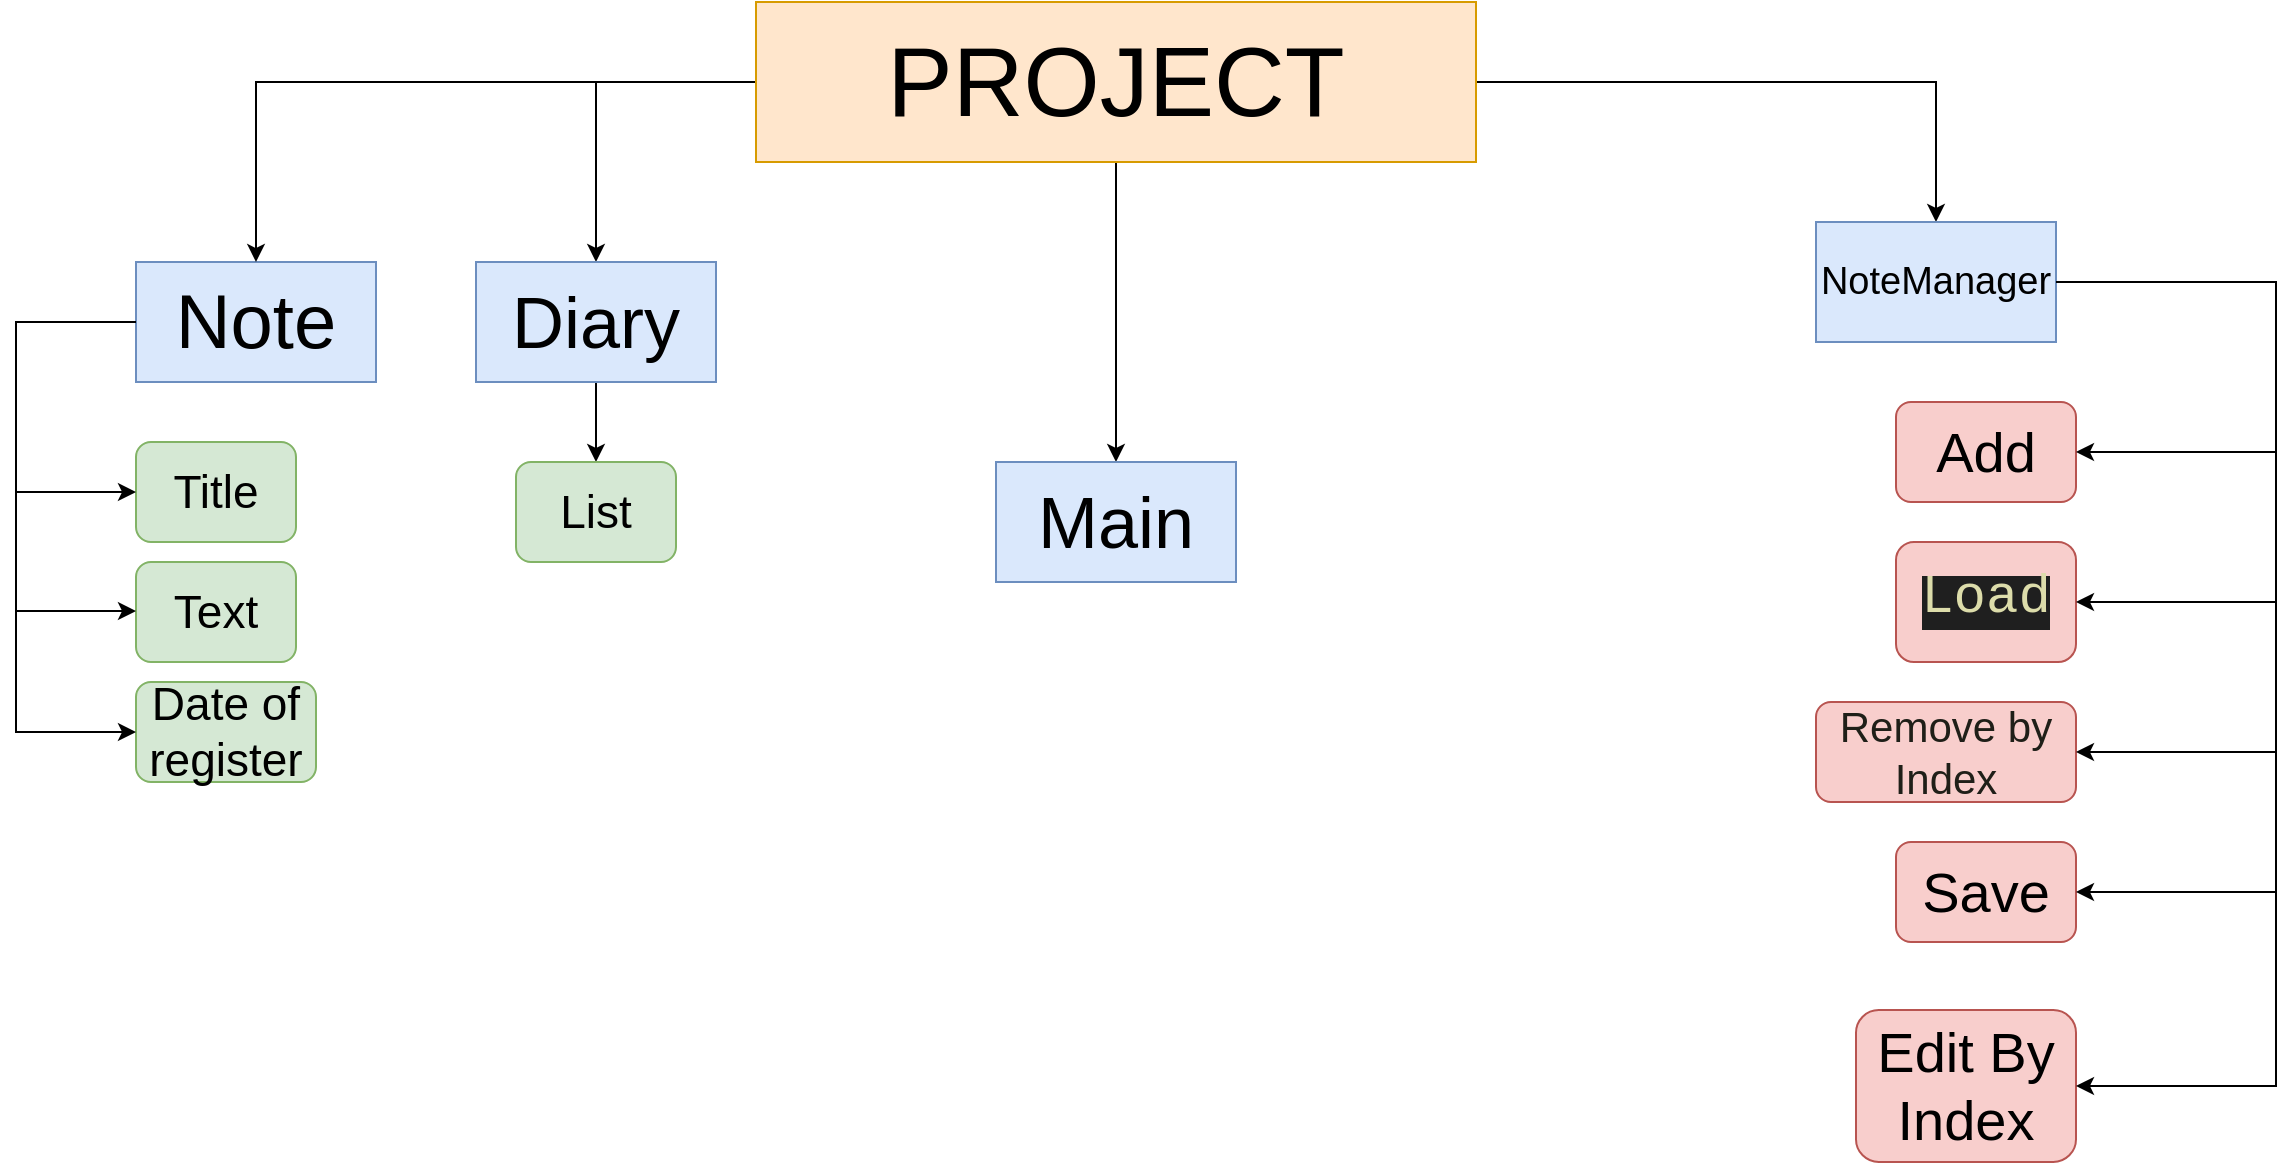 <mxfile version="24.2.1" type="device">
  <diagram name="Page-1" id="ywfIczBU01ZWZJIy362y">
    <mxGraphModel dx="2190" dy="884" grid="1" gridSize="10" guides="1" tooltips="1" connect="1" arrows="1" fold="1" page="1" pageScale="1" pageWidth="827" pageHeight="1169" math="0" shadow="0">
      <root>
        <mxCell id="0" />
        <mxCell id="1" parent="0" />
        <mxCell id="iuoKGFOXTq9gt0ygW-Gv-1" value="&lt;font style=&quot;font-size: 38px;&quot;&gt;Note&lt;/font&gt;" style="rounded=0;whiteSpace=wrap;html=1;fillColor=#dae8fc;strokeColor=#6c8ebf;" parent="1" vertex="1">
          <mxGeometry x="-110" y="210" width="120" height="60" as="geometry" />
        </mxCell>
        <mxCell id="iuoKGFOXTq9gt0ygW-Gv-3" value="&lt;font style=&quot;font-size: 23px;&quot;&gt;Title&lt;/font&gt;" style="rounded=1;whiteSpace=wrap;html=1;fillColor=#d5e8d4;strokeColor=#82b366;" parent="1" vertex="1">
          <mxGeometry x="-110" y="300" width="80" height="50" as="geometry" />
        </mxCell>
        <mxCell id="iuoKGFOXTq9gt0ygW-Gv-4" value="&lt;font style=&quot;font-size: 23px;&quot;&gt;Text&lt;/font&gt;" style="rounded=1;whiteSpace=wrap;html=1;fillColor=#d5e8d4;strokeColor=#82b366;" parent="1" vertex="1">
          <mxGeometry x="-110" y="360" width="80" height="50" as="geometry" />
        </mxCell>
        <mxCell id="iuoKGFOXTq9gt0ygW-Gv-5" value="&lt;font style=&quot;font-size: 23px;&quot;&gt;Date of register&lt;/font&gt;" style="rounded=1;whiteSpace=wrap;html=1;fillColor=#d5e8d4;strokeColor=#82b366;" parent="1" vertex="1">
          <mxGeometry x="-110" y="420" width="90" height="50" as="geometry" />
        </mxCell>
        <mxCell id="iuoKGFOXTq9gt0ygW-Gv-8" value="" style="endArrow=classic;html=1;rounded=0;exitX=0;exitY=0.5;exitDx=0;exitDy=0;entryX=0;entryY=0.5;entryDx=0;entryDy=0;" parent="1" source="iuoKGFOXTq9gt0ygW-Gv-1" target="iuoKGFOXTq9gt0ygW-Gv-5" edge="1">
          <mxGeometry width="50" height="50" relative="1" as="geometry">
            <mxPoint x="-20" y="520" as="sourcePoint" />
            <mxPoint x="30" y="470" as="targetPoint" />
            <Array as="points">
              <mxPoint x="-170" y="240" />
              <mxPoint x="-170" y="445" />
            </Array>
          </mxGeometry>
        </mxCell>
        <mxCell id="iuoKGFOXTq9gt0ygW-Gv-9" value="" style="endArrow=classic;html=1;rounded=0;entryX=0;entryY=0.5;entryDx=0;entryDy=0;" parent="1" target="iuoKGFOXTq9gt0ygW-Gv-3" edge="1">
          <mxGeometry width="50" height="50" relative="1" as="geometry">
            <mxPoint x="-170" y="325" as="sourcePoint" />
            <mxPoint x="30" y="470" as="targetPoint" />
          </mxGeometry>
        </mxCell>
        <mxCell id="iuoKGFOXTq9gt0ygW-Gv-10" value="" style="endArrow=classic;html=1;rounded=0;entryX=0;entryY=0.5;entryDx=0;entryDy=0;" parent="1" edge="1">
          <mxGeometry width="50" height="50" relative="1" as="geometry">
            <mxPoint x="-170" y="384.5" as="sourcePoint" />
            <mxPoint x="-110" y="384.5" as="targetPoint" />
          </mxGeometry>
        </mxCell>
        <mxCell id="iuoKGFOXTq9gt0ygW-Gv-13" style="edgeStyle=orthogonalEdgeStyle;rounded=0;orthogonalLoop=1;jettySize=auto;html=1;entryX=0.5;entryY=0;entryDx=0;entryDy=0;" parent="1" source="iuoKGFOXTq9gt0ygW-Gv-12" target="iuoKGFOXTq9gt0ygW-Gv-1" edge="1">
          <mxGeometry relative="1" as="geometry" />
        </mxCell>
        <mxCell id="iuoKGFOXTq9gt0ygW-Gv-21" style="edgeStyle=orthogonalEdgeStyle;rounded=0;orthogonalLoop=1;jettySize=auto;html=1;entryX=0.5;entryY=0;entryDx=0;entryDy=0;" parent="1" source="iuoKGFOXTq9gt0ygW-Gv-12" target="iuoKGFOXTq9gt0ygW-Gv-14" edge="1">
          <mxGeometry relative="1" as="geometry" />
        </mxCell>
        <mxCell id="iuoKGFOXTq9gt0ygW-Gv-33" style="edgeStyle=orthogonalEdgeStyle;rounded=0;orthogonalLoop=1;jettySize=auto;html=1;entryX=0.5;entryY=0;entryDx=0;entryDy=0;" parent="1" source="iuoKGFOXTq9gt0ygW-Gv-12" target="iuoKGFOXTq9gt0ygW-Gv-32" edge="1">
          <mxGeometry relative="1" as="geometry" />
        </mxCell>
        <mxCell id="jwfonSouGZ21al9GPbUk-2" style="edgeStyle=orthogonalEdgeStyle;rounded=0;orthogonalLoop=1;jettySize=auto;html=1;entryX=0.5;entryY=0;entryDx=0;entryDy=0;" edge="1" parent="1" source="iuoKGFOXTq9gt0ygW-Gv-12" target="jwfonSouGZ21al9GPbUk-1">
          <mxGeometry relative="1" as="geometry" />
        </mxCell>
        <mxCell id="iuoKGFOXTq9gt0ygW-Gv-12" value="&lt;font style=&quot;font-size: 49px;&quot;&gt;PROJECT&lt;/font&gt;" style="rounded=0;whiteSpace=wrap;html=1;fillColor=#ffe6cc;strokeColor=#d79b00;" parent="1" vertex="1">
          <mxGeometry x="200" y="80" width="360" height="80" as="geometry" />
        </mxCell>
        <mxCell id="iuoKGFOXTq9gt0ygW-Gv-14" value="&lt;font style=&quot;font-size: 19px;&quot;&gt;NoteManager&lt;/font&gt;" style="rounded=0;whiteSpace=wrap;html=1;fillColor=#dae8fc;strokeColor=#6c8ebf;" parent="1" vertex="1">
          <mxGeometry x="730" y="190" width="120" height="60" as="geometry" />
        </mxCell>
        <mxCell id="iuoKGFOXTq9gt0ygW-Gv-22" value="&lt;font style=&quot;font-size: 28px;&quot;&gt;Add&lt;/font&gt;" style="rounded=1;whiteSpace=wrap;html=1;fillColor=#f8cecc;strokeColor=#b85450;" parent="1" vertex="1">
          <mxGeometry x="770" y="280" width="90" height="50" as="geometry" />
        </mxCell>
        <mxCell id="iuoKGFOXTq9gt0ygW-Gv-24" value="&lt;div style=&quot;background-color: rgb(31, 31, 31); font-family: Menlo, Monaco, &amp;quot;Courier New&amp;quot;, monospace; line-height: 23px; white-space: pre;&quot;&gt;&lt;font color=&quot;#dcdcaa&quot;&gt;&lt;span style=&quot;font-size: 27px;&quot;&gt;Load&lt;/span&gt;&lt;/font&gt;&lt;/div&gt;" style="rounded=1;whiteSpace=wrap;html=1;fillColor=#f8cecc;strokeColor=#b85450;" parent="1" vertex="1">
          <mxGeometry x="770" y="350" width="90" height="60" as="geometry" />
        </mxCell>
        <mxCell id="iuoKGFOXTq9gt0ygW-Gv-25" value="&lt;font style=&quot;font-size: 21px;&quot;&gt;&lt;font style=&quot;font-size: 21px;&quot; color=&quot;#1f1f18&quot;&gt;Remove by Index&lt;/font&gt;&lt;/font&gt;" style="rounded=1;whiteSpace=wrap;html=1;fillColor=#f8cecc;strokeColor=#b85450;" parent="1" vertex="1">
          <mxGeometry x="730" y="430" width="130" height="50" as="geometry" />
        </mxCell>
        <mxCell id="iuoKGFOXTq9gt0ygW-Gv-26" value="&lt;font style=&quot;font-size: 28px;&quot;&gt;Save&lt;/font&gt;" style="rounded=1;whiteSpace=wrap;html=1;fillColor=#f8cecc;strokeColor=#b85450;" parent="1" vertex="1">
          <mxGeometry x="770" y="500" width="90" height="50" as="geometry" />
        </mxCell>
        <mxCell id="iuoKGFOXTq9gt0ygW-Gv-27" value="" style="endArrow=classic;html=1;rounded=0;exitX=1;exitY=0.5;exitDx=0;exitDy=0;entryX=1;entryY=0.5;entryDx=0;entryDy=0;" parent="1" source="iuoKGFOXTq9gt0ygW-Gv-14" target="iuoKGFOXTq9gt0ygW-Gv-26" edge="1">
          <mxGeometry width="50" height="50" relative="1" as="geometry">
            <mxPoint x="580" y="430" as="sourcePoint" />
            <mxPoint x="630" y="380" as="targetPoint" />
            <Array as="points">
              <mxPoint x="960" y="220" />
              <mxPoint x="960" y="525" />
            </Array>
          </mxGeometry>
        </mxCell>
        <mxCell id="iuoKGFOXTq9gt0ygW-Gv-28" value="" style="endArrow=classic;html=1;rounded=0;entryX=1;entryY=0.5;entryDx=0;entryDy=0;" parent="1" target="iuoKGFOXTq9gt0ygW-Gv-22" edge="1">
          <mxGeometry width="50" height="50" relative="1" as="geometry">
            <mxPoint x="960" y="305" as="sourcePoint" />
            <mxPoint x="630" y="380" as="targetPoint" />
          </mxGeometry>
        </mxCell>
        <mxCell id="iuoKGFOXTq9gt0ygW-Gv-29" value="" style="endArrow=classic;html=1;rounded=0;" parent="1" edge="1">
          <mxGeometry width="50" height="50" relative="1" as="geometry">
            <mxPoint x="960" y="380" as="sourcePoint" />
            <mxPoint x="860" y="380" as="targetPoint" />
          </mxGeometry>
        </mxCell>
        <mxCell id="iuoKGFOXTq9gt0ygW-Gv-30" value="" style="endArrow=classic;html=1;rounded=0;" parent="1" edge="1">
          <mxGeometry width="50" height="50" relative="1" as="geometry">
            <mxPoint x="960" y="455" as="sourcePoint" />
            <mxPoint x="860" y="455" as="targetPoint" />
          </mxGeometry>
        </mxCell>
        <mxCell id="iuoKGFOXTq9gt0ygW-Gv-32" value="&lt;font style=&quot;font-size: 36px;&quot;&gt;Main&lt;/font&gt;" style="rounded=0;whiteSpace=wrap;html=1;fillColor=#dae8fc;strokeColor=#6c8ebf;" parent="1" vertex="1">
          <mxGeometry x="320" y="310" width="120" height="60" as="geometry" />
        </mxCell>
        <mxCell id="jwfonSouGZ21al9GPbUk-4" style="edgeStyle=orthogonalEdgeStyle;rounded=0;orthogonalLoop=1;jettySize=auto;html=1;entryX=0.5;entryY=0;entryDx=0;entryDy=0;" edge="1" parent="1" source="jwfonSouGZ21al9GPbUk-1" target="jwfonSouGZ21al9GPbUk-3">
          <mxGeometry relative="1" as="geometry" />
        </mxCell>
        <mxCell id="jwfonSouGZ21al9GPbUk-1" value="&lt;font style=&quot;font-size: 36px;&quot;&gt;Diary&lt;/font&gt;" style="rounded=0;whiteSpace=wrap;html=1;fillColor=#dae8fc;strokeColor=#6c8ebf;" vertex="1" parent="1">
          <mxGeometry x="60" y="210" width="120" height="60" as="geometry" />
        </mxCell>
        <mxCell id="jwfonSouGZ21al9GPbUk-3" value="&lt;font style=&quot;font-size: 23px;&quot;&gt;List&lt;/font&gt;" style="rounded=1;whiteSpace=wrap;html=1;fillColor=#d5e8d4;strokeColor=#82b366;" vertex="1" parent="1">
          <mxGeometry x="80" y="310" width="80" height="50" as="geometry" />
        </mxCell>
        <mxCell id="jwfonSouGZ21al9GPbUk-5" value="&lt;font style=&quot;font-size: 28px;&quot;&gt;Edit By Index&lt;/font&gt;" style="rounded=1;whiteSpace=wrap;html=1;fillColor=#f8cecc;strokeColor=#b85450;" vertex="1" parent="1">
          <mxGeometry x="750" y="584" width="110" height="76" as="geometry" />
        </mxCell>
        <mxCell id="jwfonSouGZ21al9GPbUk-6" value="" style="endArrow=classic;html=1;rounded=0;entryX=1;entryY=0.5;entryDx=0;entryDy=0;" edge="1" parent="1" target="jwfonSouGZ21al9GPbUk-5">
          <mxGeometry width="50" height="50" relative="1" as="geometry">
            <mxPoint x="960" y="520" as="sourcePoint" />
            <mxPoint x="530" y="440" as="targetPoint" />
            <Array as="points">
              <mxPoint x="960" y="622" />
            </Array>
          </mxGeometry>
        </mxCell>
      </root>
    </mxGraphModel>
  </diagram>
</mxfile>
